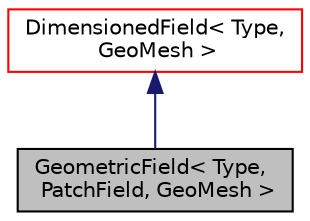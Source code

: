 digraph "GeometricField&lt; Type, PatchField, GeoMesh &gt;"
{
  bgcolor="transparent";
  edge [fontname="Helvetica",fontsize="10",labelfontname="Helvetica",labelfontsize="10"];
  node [fontname="Helvetica",fontsize="10",shape=record];
  Node1 [label="GeometricField\< Type,\l PatchField, GeoMesh \>",height=0.2,width=0.4,color="black", fillcolor="grey75", style="filled", fontcolor="black"];
  Node2 -> Node1 [dir="back",color="midnightblue",fontsize="10",style="solid",fontname="Helvetica"];
  Node2 [label="DimensionedField\< Type,\l GeoMesh \>",height=0.2,width=0.4,color="red",URL="$a00540.html",tooltip="Field with dimensions and associated with geometry type GeoMesh which is used to size the field and a..."];
}
